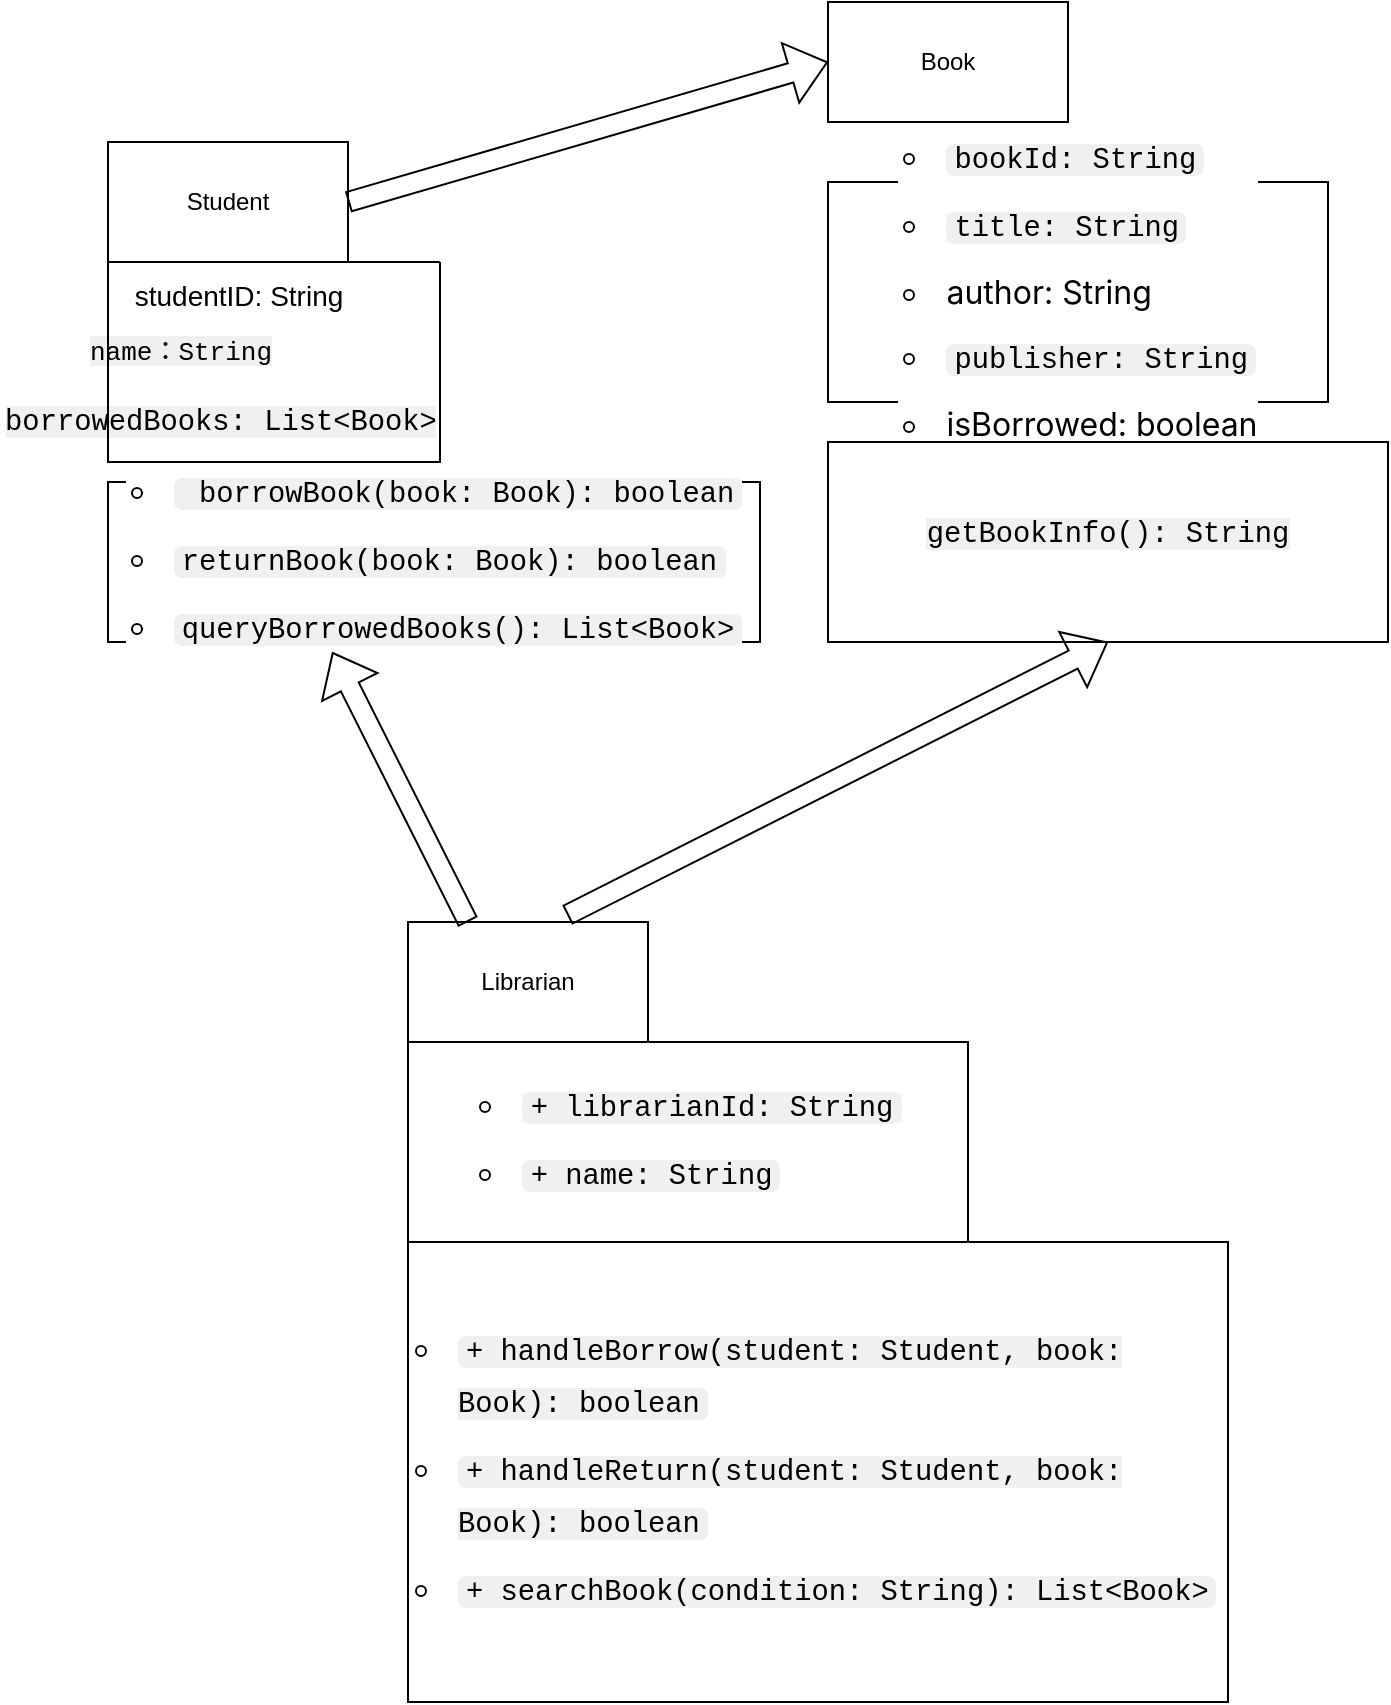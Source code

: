 <mxfile version="28.2.5">
  <diagram name="第 1 页" id="68sw6kobke96S3FRUMtQ">
    <mxGraphModel dx="1340" dy="866" grid="1" gridSize="10" guides="1" tooltips="1" connect="1" arrows="1" fold="1" page="1" pageScale="1" pageWidth="827" pageHeight="1169" math="0" shadow="0">
      <root>
        <mxCell id="0" />
        <mxCell id="1" parent="0" />
        <object label="Student" Student="1" studentId="String" id="zHSTRUNmxCtwNXvZRE6J-1">
          <mxCell style="rounded=0;whiteSpace=wrap;html=1;" vertex="1" parent="1">
            <mxGeometry x="80" y="90" width="120" height="60" as="geometry" />
          </mxCell>
        </object>
        <mxCell id="zHSTRUNmxCtwNXvZRE6J-2" value="" style="swimlane;startSize=0;" vertex="1" parent="1">
          <mxGeometry x="80" y="150" width="166" height="100" as="geometry" />
        </mxCell>
        <mxCell id="zHSTRUNmxCtwNXvZRE6J-11" value="&lt;div style=&quot;text-align: left;&quot;&gt;&lt;span style=&quot;color: light-dark(rgb(0, 0, 0), rgb(255, 255, 255)); text-wrap-mode: wrap; background-color: rgba(0, 0, 0, 0.06);&quot;&gt;&lt;font face=&quot;Menlo, Monaco, Consolas, Courier New, monospace&quot;&gt;name：String&lt;/font&gt;&lt;/span&gt;&lt;/div&gt;" style="text;html=1;align=center;verticalAlign=middle;resizable=0;points=[];autosize=1;strokeColor=none;fillColor=none;fontSize=13;" vertex="1" parent="zHSTRUNmxCtwNXvZRE6J-2">
          <mxGeometry x="-19" y="30" width="110" height="30" as="geometry" />
        </mxCell>
        <mxCell id="zHSTRUNmxCtwNXvZRE6J-12" value="&lt;span style=&quot;font-family: Menlo, Monaco, Consolas, &amp;quot;Courier New&amp;quot;, monospace; font-size: 14.4px; text-align: left; text-wrap-mode: wrap; background-color: rgba(0, 0, 0, 0.06);&quot;&gt;borrowedBooks: List&amp;lt;Book&amp;gt;&lt;/span&gt;" style="text;html=1;align=center;verticalAlign=middle;resizable=0;points=[];autosize=1;strokeColor=none;fillColor=none;" vertex="1" parent="zHSTRUNmxCtwNXvZRE6J-2">
          <mxGeometry x="-54" y="65" width="220" height="30" as="geometry" />
        </mxCell>
        <mxCell id="zHSTRUNmxCtwNXvZRE6J-13" value="&lt;ul style=&quot;outline: none; -webkit-font-smoothing: antialiased; box-sizing: border-box; -webkit-tap-highlight-color: rgba(0, 0, 0, 0); border: 0px solid; margin-right: 0px; margin-left: 0px; padding-top: 0px; padding-right: 0px; padding-bottom: 0px; list-style: none; overflow-anchor: auto; color: rgba(0, 0, 0, 0.85); font-family: Inter, -apple-system, BlinkMacSystemFont, &amp;quot;Segoe UI&amp;quot;, &amp;quot;PingFang SC&amp;quot;, &amp;quot;Hiragino Sans GB&amp;quot;, &amp;quot;Microsoft YaHei&amp;quot;, &amp;quot;Helvetica Neue&amp;quot;, Helvetica, Arial, sans-serif; font-size: 16px; text-align: left; background-color: rgb(255, 255, 255); margin-top: 4px !important; margin-bottom: 4px !important; padding-left: 20px !important;&quot; class=&quot;auto-hide-last-sibling-br&quot;&gt;&lt;li style=&quot;outline: none; -webkit-font-smoothing: antialiased; box-sizing: border-box; -webkit-tap-highlight-color: rgba(0, 0, 0, 0); border: 0px solid; margin: 4px 0px 8px; padding: 0px 0px 0px 4px; line-height: 24px; color: rgb(0, 0, 0); list-style-type: circle; overflow-anchor: auto;&quot;&gt;&lt;code style=&quot;outline: none; -webkit-font-smoothing: antialiased; box-sizing: border-box; -webkit-tap-highlight-color: rgba(0, 0, 0, 0); border: 0px none rgb(0, 0, 0); margin: 0px; padding: 0px 4px; font-family: Menlo, Monaco, Consolas, &amp;quot;Courier New&amp;quot;, monospace; font-feature-settings: normal; font-size: 14.4px; font-variation-settings: normal; background: none 0% 0% / auto repeat scroll padding-box border-box rgba(0, 0, 0, 0.06); border-radius: 4px; overflow-anchor: auto;&quot;&gt;&amp;nbsp;borrowBook(book: Book): boolean&lt;/code&gt;&lt;/li&gt;&lt;li style=&quot;outline: none; -webkit-font-smoothing: antialiased; box-sizing: border-box; -webkit-tap-highlight-color: rgba(0, 0, 0, 0); border: 0px solid; margin: 4px 0px 8px; padding: 0px 0px 0px 4px; line-height: 24px; color: rgb(0, 0, 0); list-style-type: circle; overflow-anchor: auto;&quot;&gt;&lt;code style=&quot;outline: none; -webkit-font-smoothing: antialiased; box-sizing: border-box; -webkit-tap-highlight-color: rgba(0, 0, 0, 0); border: 0px none rgb(0, 0, 0); margin: 0px; padding: 0px 4px; font-family: Menlo, Monaco, Consolas, &amp;quot;Courier New&amp;quot;, monospace; font-feature-settings: normal; font-size: 14.4px; font-variation-settings: normal; background: none 0% 0% / auto repeat scroll padding-box border-box rgba(0, 0, 0, 0.06); border-radius: 4px; overflow-anchor: auto;&quot;&gt;returnBook(book: Book): boolean&lt;/code&gt;&lt;/li&gt;&lt;li style=&quot;outline: none; -webkit-font-smoothing: antialiased; box-sizing: border-box; -webkit-tap-highlight-color: rgba(0, 0, 0, 0); border: 0px solid; margin: 4px 0px 8px; padding: 0px 0px 0px 4px; line-height: 24px; color: rgb(0, 0, 0); list-style-type: circle; overflow-anchor: auto;&quot;&gt;&lt;code style=&quot;outline: none; -webkit-font-smoothing: antialiased; box-sizing: border-box; -webkit-tap-highlight-color: rgba(0, 0, 0, 0); border: 0px none rgb(0, 0, 0); margin: 0px; padding: 0px 4px; font-family: Menlo, Monaco, Consolas, &amp;quot;Courier New&amp;quot;, monospace; font-feature-settings: normal; font-size: 14.4px; font-variation-settings: normal; background: none 0% 0% / auto repeat scroll padding-box border-box rgba(0, 0, 0, 0.06); border-radius: 4px; overflow-anchor: auto;&quot;&gt;queryBorrowedBooks(): List&amp;lt;Book&amp;gt;&lt;/code&gt;&lt;/li&gt;&lt;/ul&gt;" style="rounded=0;whiteSpace=wrap;html=1;" vertex="1" parent="1">
          <mxGeometry x="80" y="260" width="326" height="80" as="geometry" />
        </mxCell>
        <mxCell id="zHSTRUNmxCtwNXvZRE6J-9" value="studentID: String&lt;div&gt;&lt;br&gt;&lt;/div&gt;" style="text;html=1;align=center;verticalAlign=middle;resizable=0;points=[];autosize=1;strokeColor=none;fillColor=none;fontSize=14;" vertex="1" parent="1">
          <mxGeometry x="80" y="150" width="130" height="50" as="geometry" />
        </mxCell>
        <mxCell id="zHSTRUNmxCtwNXvZRE6J-14" value="Book" style="rounded=0;whiteSpace=wrap;html=1;" vertex="1" parent="1">
          <mxGeometry x="440" y="20" width="120" height="60" as="geometry" />
        </mxCell>
        <mxCell id="zHSTRUNmxCtwNXvZRE6J-15" value="&lt;ul style=&quot;outline: none; -webkit-font-smoothing: antialiased; box-sizing: border-box; -webkit-tap-highlight-color: rgba(0, 0, 0, 0); border: 0px solid; margin-right: 0px; margin-left: 0px; padding-top: 0px; padding-right: 0px; padding-bottom: 0px; list-style: none; overflow-anchor: auto; color: rgba(0, 0, 0, 0.85); font-family: Inter, -apple-system, BlinkMacSystemFont, &amp;quot;Segoe UI&amp;quot;, &amp;quot;PingFang SC&amp;quot;, &amp;quot;Hiragino Sans GB&amp;quot;, &amp;quot;Microsoft YaHei&amp;quot;, &amp;quot;Helvetica Neue&amp;quot;, Helvetica, Arial, sans-serif; font-size: 16px; text-align: left; background-color: rgb(255, 255, 255); margin-top: 4px !important; margin-bottom: 4px !important; padding-left: 20px !important;&quot; class=&quot;auto-hide-last-sibling-br&quot;&gt;&lt;li style=&quot;outline: none; -webkit-font-smoothing: antialiased; box-sizing: border-box; -webkit-tap-highlight-color: rgba(0, 0, 0, 0); border: 0px solid; margin: 4px 0px 8px; padding: 0px 0px 0px 4px; line-height: 24px; color: rgb(0, 0, 0); list-style-type: circle; overflow-anchor: auto;&quot;&gt;&lt;code style=&quot;outline: none; -webkit-font-smoothing: antialiased; box-sizing: border-box; -webkit-tap-highlight-color: rgba(0, 0, 0, 0); border: 0px none rgb(0, 0, 0); margin: 0px; padding: 0px 4px; font-family: Menlo, Monaco, Consolas, &amp;quot;Courier New&amp;quot;, monospace; font-feature-settings: normal; font-size: 14.4px; font-variation-settings: normal; background: none 0% 0% / auto repeat scroll padding-box border-box rgba(0, 0, 0, 0.06); border-radius: 4px; overflow-anchor: auto;&quot;&gt;bookId: String&lt;/code&gt;&lt;/li&gt;&lt;li style=&quot;outline: none; -webkit-font-smoothing: antialiased; box-sizing: border-box; -webkit-tap-highlight-color: rgba(0, 0, 0, 0); border: 0px solid; margin: 4px 0px 8px; padding: 0px 0px 0px 4px; line-height: 24px; color: rgb(0, 0, 0); list-style-type: circle; overflow-anchor: auto;&quot;&gt;&lt;code style=&quot;outline: none; -webkit-font-smoothing: antialiased; box-sizing: border-box; -webkit-tap-highlight-color: rgba(0, 0, 0, 0); border: 0px none rgb(0, 0, 0); margin: 0px; padding: 0px 4px; font-family: Menlo, Monaco, Consolas, &amp;quot;Courier New&amp;quot;, monospace; font-feature-settings: normal; font-size: 14.4px; font-variation-settings: normal; background: none 0% 0% / auto repeat scroll padding-box border-box rgba(0, 0, 0, 0.06); border-radius: 4px; overflow-anchor: auto;&quot;&gt;title: String&lt;/code&gt;&lt;/li&gt;&lt;li style=&quot;outline: none; -webkit-font-smoothing: antialiased; box-sizing: border-box; -webkit-tap-highlight-color: rgba(0, 0, 0, 0); border: 0px solid; margin: 4px 0px 8px; padding: 0px 0px 0px 4px; line-height: 24px; color: rgb(0, 0, 0); list-style-type: circle; overflow-anchor: auto;&quot;&gt;author: String&lt;/li&gt;&lt;li style=&quot;outline: none; -webkit-font-smoothing: antialiased; box-sizing: border-box; -webkit-tap-highlight-color: rgba(0, 0, 0, 0); border: 0px solid; margin: 4px 0px 8px; padding: 0px 0px 0px 4px; line-height: 24px; color: rgb(0, 0, 0); list-style-type: circle; overflow-anchor: auto;&quot;&gt;&lt;code style=&quot;outline: none; -webkit-font-smoothing: antialiased; box-sizing: border-box; -webkit-tap-highlight-color: rgba(0, 0, 0, 0); border: 0px none rgb(0, 0, 0); margin: 0px; padding: 0px 4px; font-family: Menlo, Monaco, Consolas, &amp;quot;Courier New&amp;quot;, monospace; font-feature-settings: normal; font-size: 14.4px; font-variation-settings: normal; background: none 0% 0% / auto repeat scroll padding-box border-box rgba(0, 0, 0, 0.06); border-radius: 4px; overflow-anchor: auto;&quot;&gt;publisher: String&lt;/code&gt;&lt;/li&gt;&lt;li style=&quot;outline: none; -webkit-font-smoothing: antialiased; box-sizing: border-box; -webkit-tap-highlight-color: rgba(0, 0, 0, 0); border: 0px solid; margin: 4px 0px 8px; padding: 0px 0px 0px 4px; line-height: 24px; color: rgb(0, 0, 0); list-style-type: circle; overflow-anchor: auto;&quot;&gt;isBorrowed: boolean&lt;/li&gt;&lt;/ul&gt;" style="rounded=0;whiteSpace=wrap;html=1;" vertex="1" parent="1">
          <mxGeometry x="440" y="110" width="250" height="110" as="geometry" />
        </mxCell>
        <mxCell id="zHSTRUNmxCtwNXvZRE6J-17" value="&lt;div style=&quot;text-align: left;&quot;&gt;&lt;span style=&quot;font-family: Menlo, Monaco, Consolas, &amp;quot;Courier New&amp;quot;, monospace; font-size: 14.4px; background-color: rgba(0, 0, 0, 0.06);&quot;&gt;getBookInfo(): String&lt;/span&gt;&lt;font face=&quot;Menlo, Monaco, Consolas, Courier New, monospace&quot;&gt;&lt;span style=&quot;font-size: 14.4px; background-color: rgba(0, 0, 0, 0.06);&quot;&gt;&lt;/span&gt;&lt;/font&gt;&lt;/div&gt;&lt;ol style=&quot;outline: none; -webkit-font-smoothing: antialiased; box-sizing: border-box; -webkit-tap-highlight-color: rgba(0, 0, 0, 0); border: 0px solid; margin-right: 0px; margin-left: 0px; padding: 0px 0px 0px 20px; list-style: none; overflow-anchor: auto; text-align: start; background-color: rgb(255, 255, 255); margin-top: 8px !important; margin-bottom: 8px !important;&quot; class=&quot;auto-hide-last-sibling-br&quot;&gt;&lt;ul style=&quot;outline: none; -webkit-font-smoothing: antialiased; box-sizing: border-box; -webkit-tap-highlight-color: rgba(0, 0, 0, 0); border: 0px solid; margin-right: 0px; margin-left: 0px; padding-top: 0px; padding-right: 0px; padding-bottom: 0px; list-style: none; overflow-anchor: auto; margin-top: 4px !important; margin-bottom: 4px !important; padding-left: 20px !important;&quot; class=&quot;auto-hide-last-sibling-br&quot;&gt;&lt;ul style=&quot;font-family: Inter, -apple-system, BlinkMacSystemFont, &amp;quot;Segoe UI&amp;quot;, &amp;quot;PingFang SC&amp;quot;, &amp;quot;Hiragino Sans GB&amp;quot;, &amp;quot;Microsoft YaHei&amp;quot;, &amp;quot;Helvetica Neue&amp;quot;, Helvetica, Arial, sans-serif; font-size: 16px; background-color: light-dark(rgb(255, 255, 255), rgb(18, 18, 18)); outline: none; -webkit-font-smoothing: antialiased; box-sizing: border-box; -webkit-tap-highlight-color: rgba(0, 0, 0, 0); border: 0px solid; margin-right: 0px; margin-left: 0px; padding-top: 0px; padding-right: 0px; padding-bottom: 0px; list-style: none; overflow-anchor: auto; margin-top: 4px !important; margin-bottom: 4px !important; padding-left: 20px !important;&quot; class=&quot;auto-hide-last-sibling-br&quot;&gt;&lt;li&gt;&lt;/li&gt;&lt;/ul&gt;&lt;/ul&gt;&lt;/ol&gt;" style="rounded=0;whiteSpace=wrap;html=1;" vertex="1" parent="1">
          <mxGeometry x="440" y="240" width="280" height="100" as="geometry" />
        </mxCell>
        <mxCell id="zHSTRUNmxCtwNXvZRE6J-18" value="Librarian" style="rounded=0;whiteSpace=wrap;html=1;" vertex="1" parent="1">
          <mxGeometry x="230" y="480" width="120" height="60" as="geometry" />
        </mxCell>
        <mxCell id="zHSTRUNmxCtwNXvZRE6J-19" value="&lt;ul style=&quot;outline: none; -webkit-font-smoothing: antialiased; box-sizing: border-box; -webkit-tap-highlight-color: rgba(0, 0, 0, 0); border: 0px solid; margin-right: 0px; margin-left: 0px; padding-top: 0px; padding-right: 0px; padding-bottom: 0px; list-style: none; overflow-anchor: auto; color: rgba(0, 0, 0, 0.85); font-family: Inter, -apple-system, BlinkMacSystemFont, &amp;quot;Segoe UI&amp;quot;, &amp;quot;PingFang SC&amp;quot;, &amp;quot;Hiragino Sans GB&amp;quot;, &amp;quot;Microsoft YaHei&amp;quot;, &amp;quot;Helvetica Neue&amp;quot;, Helvetica, Arial, sans-serif; font-size: 16px; text-align: left; background-color: rgb(255, 255, 255); margin-top: 4px !important; margin-bottom: 4px !important; padding-left: 20px !important;&quot; class=&quot;auto-hide-last-sibling-br&quot;&gt;&lt;li style=&quot;outline: none; -webkit-font-smoothing: antialiased; box-sizing: border-box; -webkit-tap-highlight-color: rgba(0, 0, 0, 0); border: 0px solid; margin: 4px 0px 8px; padding: 0px 0px 0px 4px; line-height: 24px; color: rgb(0, 0, 0); list-style-type: circle; overflow-anchor: auto;&quot;&gt;&lt;code style=&quot;outline: none; -webkit-font-smoothing: antialiased; box-sizing: border-box; -webkit-tap-highlight-color: rgba(0, 0, 0, 0); border: 0px none rgb(0, 0, 0); margin: 0px; padding: 0px 4px; font-family: Menlo, Monaco, Consolas, &amp;quot;Courier New&amp;quot;, monospace; font-feature-settings: normal; font-size: 14.4px; font-variation-settings: normal; background: none 0% 0% / auto repeat scroll padding-box border-box rgba(0, 0, 0, 0.06); border-radius: 4px; overflow-anchor: auto;&quot;&gt;+ librarianId: String&lt;/code&gt;&lt;/li&gt;&lt;li style=&quot;outline: none; -webkit-font-smoothing: antialiased; box-sizing: border-box; -webkit-tap-highlight-color: rgba(0, 0, 0, 0); border: 0px solid; margin: 4px 0px 8px; padding: 0px 0px 0px 4px; line-height: 24px; color: rgb(0, 0, 0); list-style-type: circle; overflow-anchor: auto;&quot;&gt;&lt;code style=&quot;outline: none; -webkit-font-smoothing: antialiased; box-sizing: border-box; -webkit-tap-highlight-color: rgba(0, 0, 0, 0); border: 0px none rgb(0, 0, 0); margin: 0px; padding: 0px 4px; font-family: Menlo, Monaco, Consolas, &amp;quot;Courier New&amp;quot;, monospace; font-feature-settings: normal; font-size: 14.4px; font-variation-settings: normal; background: none 0% 0% / auto repeat scroll padding-box border-box rgba(0, 0, 0, 0.06); border-radius: 4px; overflow-anchor: auto;&quot;&gt;+ name: String&lt;/code&gt;&lt;/li&gt;&lt;/ul&gt;" style="rounded=0;whiteSpace=wrap;html=1;" vertex="1" parent="1">
          <mxGeometry x="230" y="540" width="280" height="100" as="geometry" />
        </mxCell>
        <mxCell id="zHSTRUNmxCtwNXvZRE6J-20" value="&lt;ul style=&quot;outline: none; -webkit-font-smoothing: antialiased; box-sizing: border-box; -webkit-tap-highlight-color: rgba(0, 0, 0, 0); border: 0px solid; margin-right: 0px; margin-left: 0px; padding-top: 0px; padding-right: 0px; padding-bottom: 0px; list-style: none; overflow-anchor: auto; color: rgba(0, 0, 0, 0.85); font-family: Inter, -apple-system, BlinkMacSystemFont, &amp;quot;Segoe UI&amp;quot;, &amp;quot;PingFang SC&amp;quot;, &amp;quot;Hiragino Sans GB&amp;quot;, &amp;quot;Microsoft YaHei&amp;quot;, &amp;quot;Helvetica Neue&amp;quot;, Helvetica, Arial, sans-serif; font-size: 16px; text-align: left; background-color: rgb(255, 255, 255); margin-top: 4px !important; margin-bottom: 4px !important; padding-left: 20px !important;&quot; class=&quot;auto-hide-last-sibling-br&quot;&gt;&lt;li style=&quot;outline: none; -webkit-font-smoothing: antialiased; box-sizing: border-box; -webkit-tap-highlight-color: rgba(0, 0, 0, 0); border: 0px solid; margin: 4px 0px 8px; padding: 0px 0px 0px 4px; line-height: 24px; color: rgb(0, 0, 0); list-style-type: circle; overflow-anchor: auto;&quot;&gt;&lt;code style=&quot;outline: none; -webkit-font-smoothing: antialiased; box-sizing: border-box; -webkit-tap-highlight-color: rgba(0, 0, 0, 0); border: 0px none rgb(0, 0, 0); margin: 0px; padding: 0px 4px; font-family: Menlo, Monaco, Consolas, &amp;quot;Courier New&amp;quot;, monospace; font-feature-settings: normal; font-size: 14.4px; font-variation-settings: normal; background: none 0% 0% / auto repeat scroll padding-box border-box rgba(0, 0, 0, 0.06); border-radius: 4px; overflow-anchor: auto;&quot;&gt;+ handleBorrow(student: Student, book: Book): boolean&lt;/code&gt;&lt;/li&gt;&lt;li style=&quot;outline: none; -webkit-font-smoothing: antialiased; box-sizing: border-box; -webkit-tap-highlight-color: rgba(0, 0, 0, 0); border: 0px solid; margin: 4px 0px 8px; padding: 0px 0px 0px 4px; line-height: 24px; color: rgb(0, 0, 0); list-style-type: circle; overflow-anchor: auto;&quot;&gt;&lt;code style=&quot;outline: none; -webkit-font-smoothing: antialiased; box-sizing: border-box; -webkit-tap-highlight-color: rgba(0, 0, 0, 0); border: 0px none rgb(0, 0, 0); margin: 0px; padding: 0px 4px; font-family: Menlo, Monaco, Consolas, &amp;quot;Courier New&amp;quot;, monospace; font-feature-settings: normal; font-size: 14.4px; font-variation-settings: normal; background: none 0% 0% / auto repeat scroll padding-box border-box rgba(0, 0, 0, 0.06); border-radius: 4px; overflow-anchor: auto;&quot;&gt;+ handleReturn(student: Student, book: Book): boolean&lt;/code&gt;&lt;/li&gt;&lt;li style=&quot;outline: none; -webkit-font-smoothing: antialiased; box-sizing: border-box; -webkit-tap-highlight-color: rgba(0, 0, 0, 0); border: 0px solid; margin: 4px 0px 8px; padding: 0px 0px 0px 4px; line-height: 24px; color: rgb(0, 0, 0); list-style-type: circle; overflow-anchor: auto;&quot;&gt;&lt;code style=&quot;outline: none; -webkit-font-smoothing: antialiased; box-sizing: border-box; -webkit-tap-highlight-color: rgba(0, 0, 0, 0); border: 0px none rgb(0, 0, 0); margin: 0px; padding: 0px 4px; font-family: Menlo, Monaco, Consolas, &amp;quot;Courier New&amp;quot;, monospace; font-feature-settings: normal; font-size: 14.4px; font-variation-settings: normal; background: none 0% 0% / auto repeat scroll padding-box border-box rgba(0, 0, 0, 0.06); border-radius: 4px; overflow-anchor: auto;&quot;&gt;+ searchBook(condition: String): List&amp;lt;Book&amp;gt;&lt;/code&gt;&lt;/li&gt;&lt;/ul&gt;" style="rounded=0;whiteSpace=wrap;html=1;" vertex="1" parent="1">
          <mxGeometry x="230" y="640" width="410" height="230" as="geometry" />
        </mxCell>
        <mxCell id="zHSTRUNmxCtwNXvZRE6J-21" value="" style="shape=flexArrow;endArrow=classic;html=1;rounded=0;entryX=0;entryY=0.5;entryDx=0;entryDy=0;exitX=1;exitY=0.5;exitDx=0;exitDy=0;" edge="1" parent="1" source="zHSTRUNmxCtwNXvZRE6J-1" target="zHSTRUNmxCtwNXvZRE6J-14">
          <mxGeometry width="50" height="50" relative="1" as="geometry">
            <mxPoint x="210" y="110" as="sourcePoint" />
            <mxPoint x="300" y="110" as="targetPoint" />
          </mxGeometry>
        </mxCell>
        <mxCell id="zHSTRUNmxCtwNXvZRE6J-22" value="" style="shape=flexArrow;endArrow=classic;html=1;rounded=0;entryX=0.344;entryY=1.063;entryDx=0;entryDy=0;entryPerimeter=0;exitX=0.25;exitY=0;exitDx=0;exitDy=0;" edge="1" parent="1" source="zHSTRUNmxCtwNXvZRE6J-18" target="zHSTRUNmxCtwNXvZRE6J-13">
          <mxGeometry width="50" height="50" relative="1" as="geometry">
            <mxPoint x="265" y="480" as="sourcePoint" />
            <mxPoint x="315" y="430" as="targetPoint" />
          </mxGeometry>
        </mxCell>
        <mxCell id="zHSTRUNmxCtwNXvZRE6J-23" value="" style="shape=flexArrow;endArrow=classic;html=1;rounded=0;exitX=0.663;exitY=-0.058;exitDx=0;exitDy=0;exitPerimeter=0;entryX=0.5;entryY=1;entryDx=0;entryDy=0;" edge="1" parent="1" source="zHSTRUNmxCtwNXvZRE6J-18" target="zHSTRUNmxCtwNXvZRE6J-17">
          <mxGeometry width="50" height="50" relative="1" as="geometry">
            <mxPoint x="380" y="410" as="sourcePoint" />
            <mxPoint x="430" y="360" as="targetPoint" />
          </mxGeometry>
        </mxCell>
      </root>
    </mxGraphModel>
  </diagram>
</mxfile>
